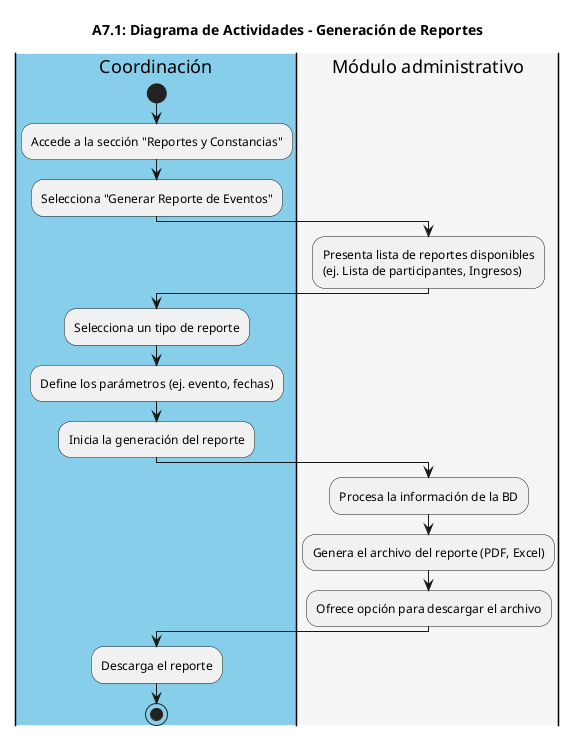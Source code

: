 @startuml
title A7.1: Diagrama de Actividades - Generación de Reportes

|#skyblue|Coordinación|
start
:Accede a la sección "Reportes y Constancias";
:Selecciona "Generar Reporte de Eventos";

|#whitesmoke|Módulo administrativo|
:Presenta lista de reportes disponibles
(ej. Lista de participantes, Ingresos);

|#skyblue|Coordinación|
:Selecciona un tipo de reporte;
:Define los parámetros (ej. evento, fechas);
:Inicia la generación del reporte;

|#whitesmoke|Módulo administrativo|
:Procesa la información de la BD;
:Genera el archivo del reporte (PDF, Excel);
:Ofrece opción para descargar el archivo;

|#skyblue|Coordinación|
:Descarga el reporte;
stop
@enduml
